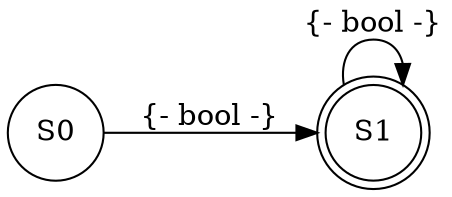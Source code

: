 digraph AFD{

 rankdir=LR;
 dpi=150; 
    node [shape = circle]S0->S1[label= "{- bool -}" ]S1[shape = doublecircle] 
S1->S1[label= "{- bool -}" ]

}

